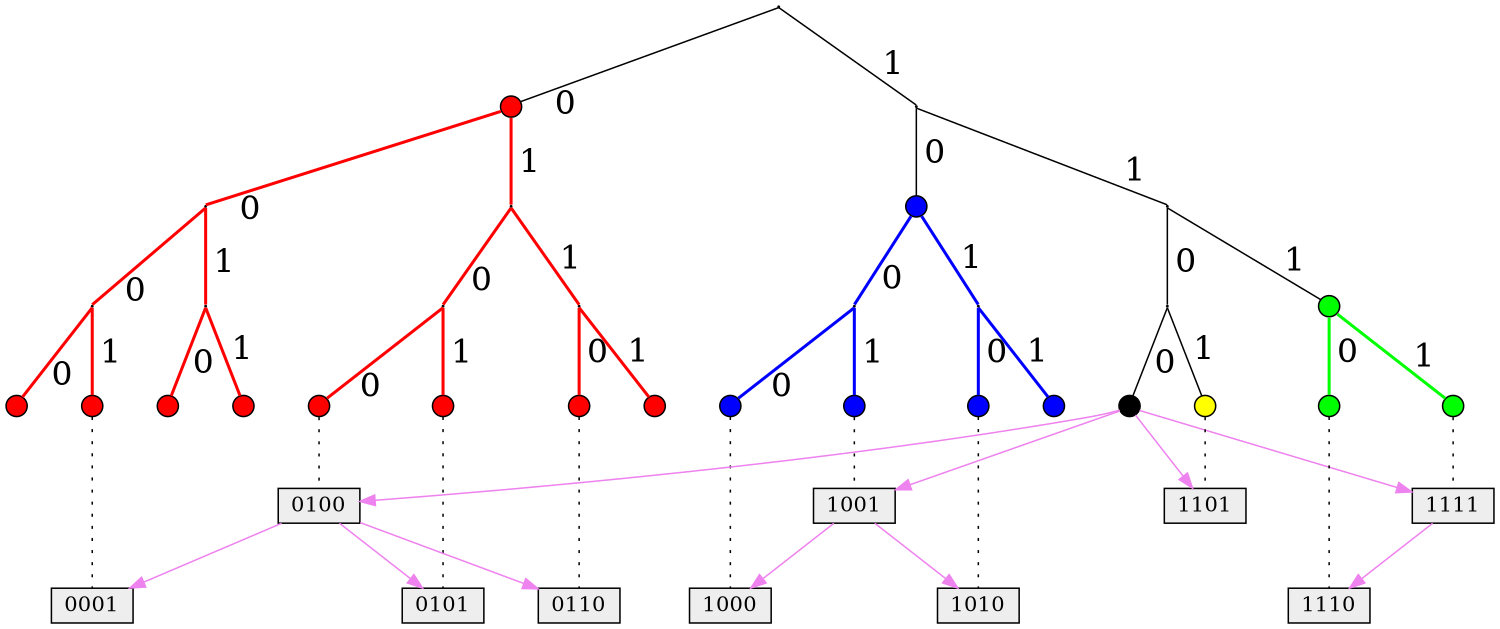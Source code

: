 digraph G {
  size = "10,10";
  ranksep = ".6 equally";
  nodesep = ".5";
  ordering = "out";
  node [shape=circle, height=0, label=""];
  edge [splines=line, labeldistance=3, labelfontsize=22, dir=none];

  root;
  { rank = same; node0; node1 };
  root -> node0 [headlabel="0"];
  root -> node1 [headlabel="1"];

  { rank = same; node00; node01; node10; node11 };
  node0 -> node00 [headlabel="0", color=red, style=bold];
  node0 -> node01 [headlabel="1", color=red, style=bold];
  node1 -> node10 [headlabel="0"];
  node1 -> node11 [headlabel="1"];

  { rank = same; node000; node001; node010; node100; node110; node011;
    node101; node111; };
  node00 -> node000 [headlabel="0", color=red, style=bold];
  node00 -> node001 [headlabel="1", color=red, style=bold];
  node01 -> node010 [headlabel="0", color=red, style=bold];
  node01 -> node011 [headlabel="1", color=red, style=bold];
  node10 -> node100 [headlabel="0", color=blue, style=bold];
  node10 -> node101 [headlabel="1", color=blue, style=bold];
  node11 -> node110 [headlabel="0"];
  node11 -> node111 [headlabel="1"];

  node [style=filled, fillcolor="#EEEEEE", height=.2];
  {
    rank = same;
    node [fillcolor=red];
    node0000; node0001 [group=0001]; node0010; node0011; node0100 [group=0100];
    node0101 [group=0101]; node0110 [group=0110]; node0111;
    node [fillcolor=blue];
    node1000 [group=1000]; node1001 [group=1001]; node1010 [group=1010]; node1011;
    node1100 [fillcolor=black];
    node1101 [fillcolor=yellow, group=1101];
    node [fillcolor=green];
    node1110 [group=1110]; node1111 [group=1111];
  }
  node000 -> node0000 [headlabel="0", color=red, style=bold];
  node000 -> node0001 [headlabel="1", color=red, style=bold];
  node001 -> node0010 [headlabel="0", color=red, style=bold];
  node001 -> node0011 [headlabel="1", color=red, style=bold];
  node010 -> node0100 [headlabel="0", color=red, style=bold];
  node010 -> node0101 [headlabel="1", color=red, style=bold];
  node011 -> node0110 [headlabel="0", color=red, style=bold];
  node011 -> node0111 [headlabel="1", color=red, style=bold];
  node100 -> node1000 [headlabel="0", color=blue, style=bold];
  node100 -> node1001 [headlabel="1", color=blue, style=bold];
  node101 -> node1010 [headlabel="0", color=blue, style=bold];
  node101 -> node1011 [headlabel="1", color=blue, style=bold];
  node110 -> node1100 [headlabel="0"];
  node110 -> node1101 [headlabel="1"];
  node111 -> node1110 [headlabel="0", color=green, style=bold];
  node111 -> node1111 [headlabel="1", color=green, style=bold];

  node1101 [fillcolor=yellow, height=.2, style=filled];
  node111  [fillcolor=green, height=.2, style=filled];
  node10   [fillcolor=blue, height=.2, style=filled];
  node0    [fillcolor=red, height=.2, style=filled];

  subgraph broadcast1 {
    node [shape=box];
    0100 [label=0100, group=0100];
    1001 [label=1001, group=1001];
    1101 [label=1101, group=1101];
    1111 [label=1111, group=1111];
    edge [style=dotted];
    node0100 -> 0100;
    node1001 -> 1001;
    node1101 -> 1101;
    node1111 -> 1111;
    edge [color=violet, dir=forward, splines=curved, style=solid];
    node1100 -> 0100;
    node1100 -> 1001;
    node1100 -> 1101;
    node1100 -> 1111;
  }

  subgraph broadcast2 {
    node [shape=box];
    0101 [label=0101, group=0101];
    0110 [label=0110, group=0110];
    0001 [label=0001, group=0001];
    1000 [label=1000, group=1000];
    1010 [label=1010, group=1010];
    1110 [label=1110, group=1110];
    edge [style=dotted];
    node0101 -> 0101;
    node0110 -> 0110;
    node0001 -> 0001;
    node1000 -> 1000;
    node1010 -> 1010;
    node1110 -> 1110;
    edge [color=violet, dir=forward, splines=curved, style=solid];
    0100 -> 0001;
    0100 -> 0101;
    0100 -> 0110;
    1001 -> 1000;
    1001 -> 1010;
    1111 -> 1110;
  }
}
